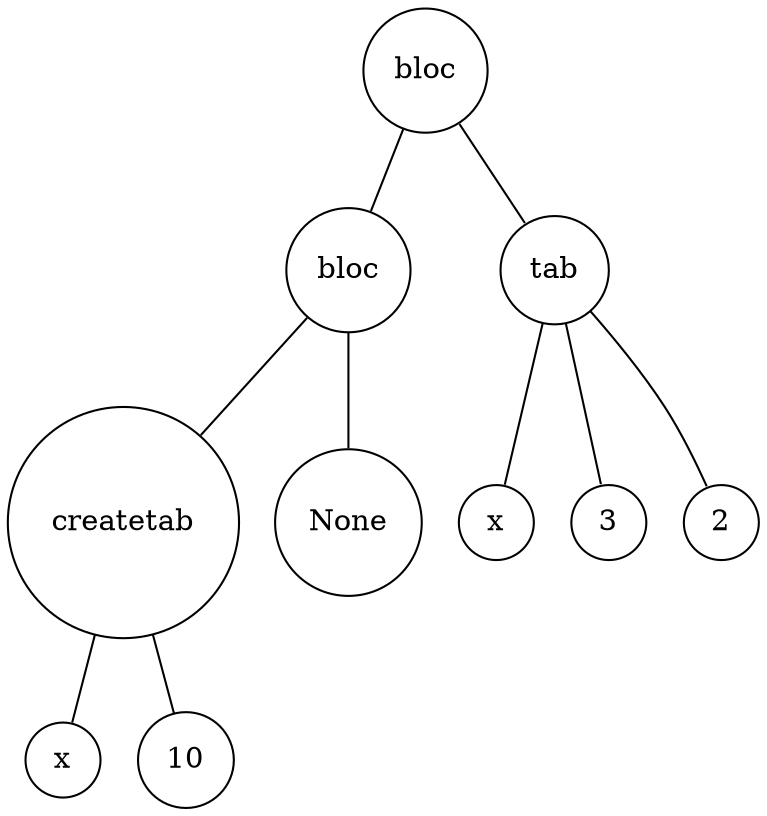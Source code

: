 digraph {
	node [shape=circle]
	"1f2345d4-671f-41ed-88c7-6b42faf2755a" [label=bloc]
	"6529ff58-92f4-49e9-8357-22f2e57a6a71" [label=bloc]
	"502e8897-f0dd-4ae8-a84f-d4ca080555d5" [label=createtab]
	"2fcb8f78-11cf-40b4-b16e-254d943d3826" [label=x]
	"502e8897-f0dd-4ae8-a84f-d4ca080555d5" -> "2fcb8f78-11cf-40b4-b16e-254d943d3826" [arrowsize=0]
	"6cc7a76f-9880-4e7d-b4db-e9a7e18830ab" [label=10]
	"502e8897-f0dd-4ae8-a84f-d4ca080555d5" -> "6cc7a76f-9880-4e7d-b4db-e9a7e18830ab" [arrowsize=0]
	"6529ff58-92f4-49e9-8357-22f2e57a6a71" -> "502e8897-f0dd-4ae8-a84f-d4ca080555d5" [arrowsize=0]
	"f31bf098-6f53-4201-aaeb-77e32952a134" [label=None]
	"6529ff58-92f4-49e9-8357-22f2e57a6a71" -> "f31bf098-6f53-4201-aaeb-77e32952a134" [arrowsize=0]
	"1f2345d4-671f-41ed-88c7-6b42faf2755a" -> "6529ff58-92f4-49e9-8357-22f2e57a6a71" [arrowsize=0]
	"896b00b0-9097-4ed0-8e9e-da52bbf7ccf9" [label=tab]
	"3c2747a5-811d-4bc4-8e46-fce1c250972f" [label=x]
	"896b00b0-9097-4ed0-8e9e-da52bbf7ccf9" -> "3c2747a5-811d-4bc4-8e46-fce1c250972f" [arrowsize=0]
	"2893db77-650e-49a6-8c05-641d96645737" [label=3]
	"896b00b0-9097-4ed0-8e9e-da52bbf7ccf9" -> "2893db77-650e-49a6-8c05-641d96645737" [arrowsize=0]
	"53746d81-1d53-4813-9752-5ce07d350783" [label=2]
	"896b00b0-9097-4ed0-8e9e-da52bbf7ccf9" -> "53746d81-1d53-4813-9752-5ce07d350783" [arrowsize=0]
	"1f2345d4-671f-41ed-88c7-6b42faf2755a" -> "896b00b0-9097-4ed0-8e9e-da52bbf7ccf9" [arrowsize=0]
}

